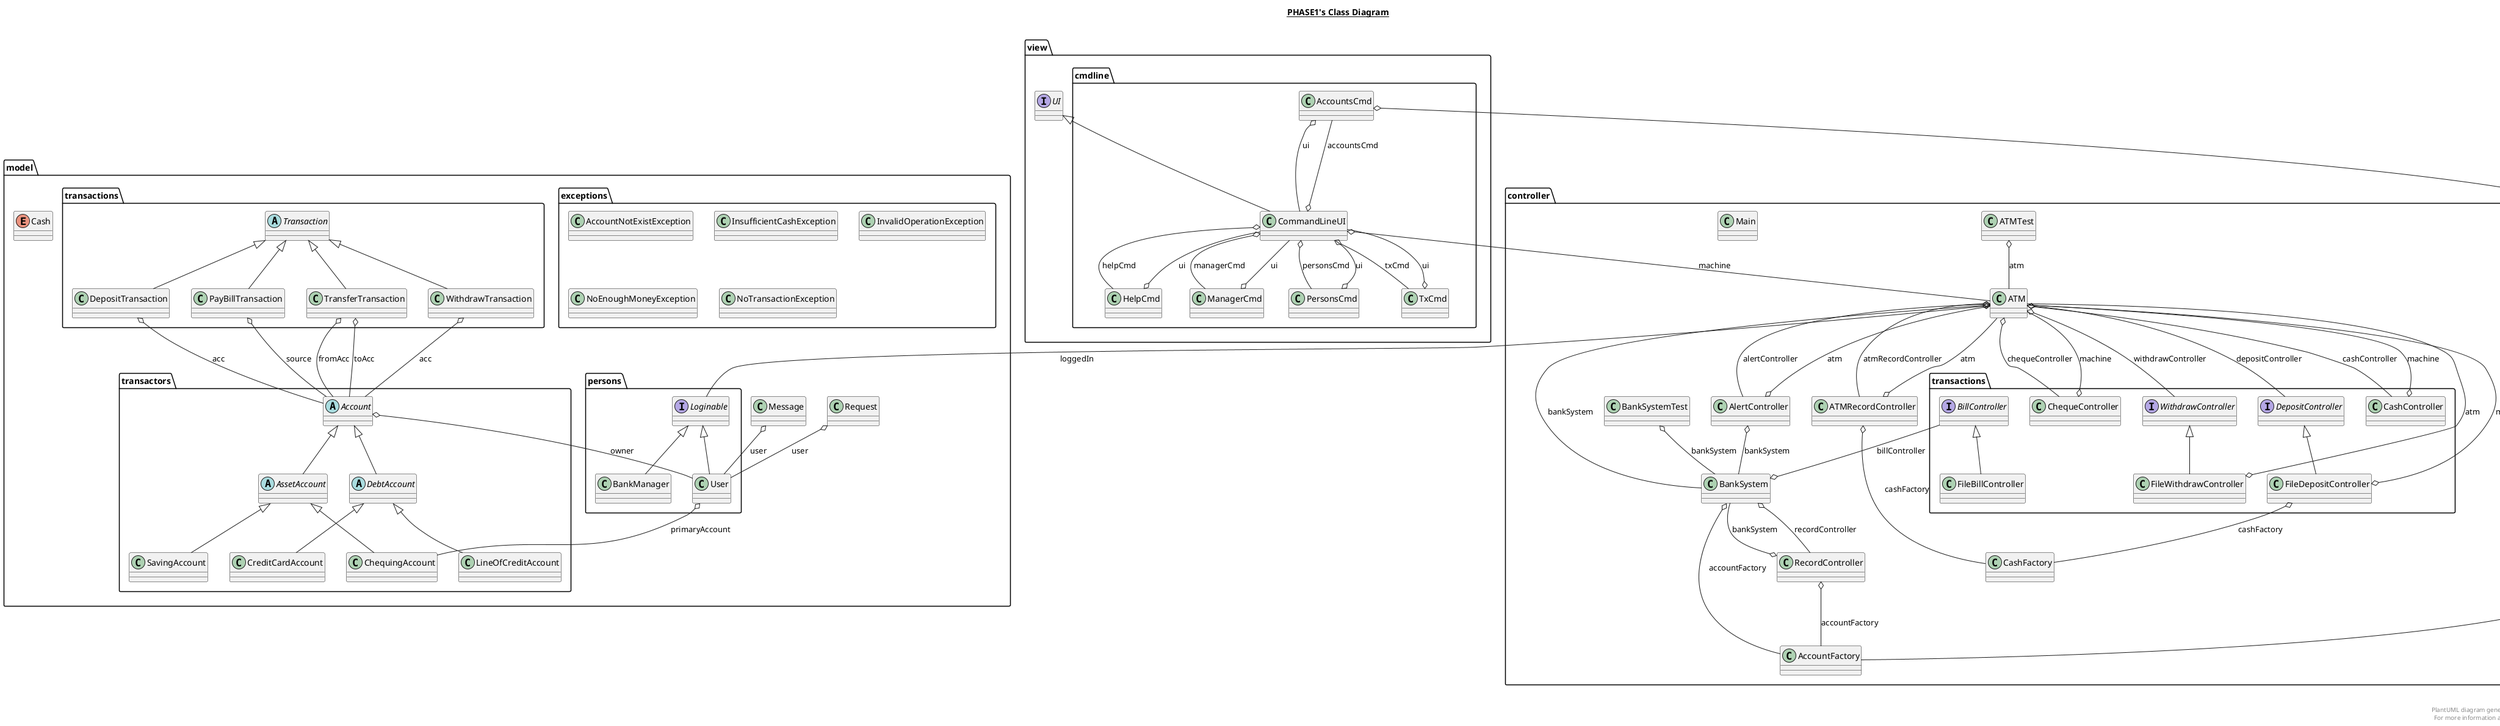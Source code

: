 @startuml

title __PHASE1's Class Diagram__\n

  package controller {
    class ATM {
    }
  }
  

  package controller {
    class ATMRecordController {
    }
  }
  

  package controller {
    class ATMTest {
    }
  }
  

  package model {
    package model.transactors {
      abstract class Account {
      }
    }
  }
  

  package controller {
    class AccountFactory {
    }
  }
  

  package model {
    package model.exceptions {
      class AccountNotExistException {
      }
    }
  }
  

  package view {
    package view.cmdline {
      class AccountsCmd {
      }
    }
  }
  

  package controller {
    class AlertController {
    }
  }
  

  package model {
    package model.transactors {
      abstract class AssetAccount {
      }
    }
  }
  

  package model {
    package model.persons {
      class BankManager {
      }
    }
  }
  

  package controller {
    class BankSystem {
    }
  }
  

  package controller {
    class BankSystemTest {
    }
  }
  

  package controller {
    package controller.transactions {
      interface BillController {
      }
    }
  }
  

  package model {
    enum Cash {
    }
  }
  

  package controller {
    package controller.transactions {
      class CashController {
      }
    }
  }
  

  package controller {
    class CashFactory {
    }
  }
  

  package controller {
    package controller.transactions {
      class ChequeController {
      }
    }
  }
  

  package model {
    package model.transactors {
      class ChequingAccount {
      }
    }
  }
  

  package view {
    package view.cmdline {
      class CommandLineUI {
      }
    }
  }
  

  package model {
    package model.transactors {
      class CreditCardAccount {
      }
    }
  }
  

  package model {
    package model.transactors {
      abstract class DebtAccount {
      }
    }
  }
  

  package controller {
    package controller.transactions {
      interface DepositController {
      }
    }
  }
  

  package model {
    package model.transactions {
      class DepositTransaction {
      }
    }
  }
  

  package controller {
    package controller.transactions {
      class FileBillController {
      }
    }
  }
  

  package controller {
    package controller.transactions {
      class FileDepositController {
      }
    }
  }
  

  package controller {
    package controller.transactions {
      class FileWithdrawController {
      }
    }
  }
  

  package view {
    package view.cmdline {
      class HelpCmd {
      }
    }
  }
  

  package model {
    package model.exceptions {
      class InsufficientCashException {
      }
    }
  }
  

  package model {
    package model.exceptions {
      class InvalidOperationException {
      }
    }
  }
  

  package model {
    package model.transactors {
      class LineOfCreditAccount {
      }
    }
  }
  

  package model {
    package model.persons {
      interface Loginable {
      }
    }
  }
  

  package controller {
    class Main {
    }
  }
  

  package view {
    package view.cmdline {
      class ManagerCmd {
      }
    }
  }
  

  package model {
    class Message {
    }
  }
  

  package model {
    package model.exceptions {
      class NoEnoughMoneyException {
      }
    }
  }
  

  package model {
    package model.exceptions {
      class NoTransactionException {
      }
    }
  }
  

  package model {
    package model.transactions {
      class PayBillTransaction {
      }
    }
  }
  

  package view {
    package view.cmdline {
      class PersonsCmd {
      }
    }
  }
  

  package controller {
    class RecordController {
    }
  }
  

  package model {
    class Request {
    }
  }
  

  package model {
    package model.transactors {
      class SavingAccount {
      }
    }
  }
  

  package model {
    package model.transactions {
      abstract class Transaction {
      }
    }
  }
  

  package model {
    package model.transactions {
      class TransferTransaction {
      }
    }
  }
  

  package view {
    package view.cmdline {
      class TxCmd {
      }
    }
  }
  

  package view {
    interface UI {
    }
  }
  

  package model {
    package model.persons {
      class User {
      }
    }
  }
  

  package controller {
    package controller.transactions {
      interface WithdrawController {
      }
    }
  }
  

  package model {
    package model.transactions {
      class WithdrawTransaction {
      }
    }
  }
  

  ATM o-- BankSystem : bankSystem
  ATM o-- Loginable : loggedIn
  ATM o-- CashController : cashController
  ATM o-- ChequeController : chequeController
  ATM o-- DepositController : depositController
  ATM o-- WithdrawController : withdrawController
  ATM o-- ATMRecordController : atmRecordController
  ATM o-- AlertController : alertController
  ATMRecordController o-- ATM : atm
  ATMRecordController o-- CashFactory : cashFactory
  ATMTest o-- ATM : atm
  Account o-- User : owner
  AccountsCmd o-- CommandLineUI : ui
  AccountsCmd o-- AccountFactory : accountFactory
  AlertController o-- BankSystem : bankSystem
  AlertController o-- ATM : atm
  AssetAccount -up-|> Account
  BankManager -up-|> Loginable
  BankSystem o-- BillController : billController
  BankSystem o-- RecordController : recordController
  BankSystem o-- AccountFactory : accountFactory
  BankSystemTest o-- BankSystem : bankSystem
  CashController o-- ATM : machine
  ChequeController o-- ATM : machine
  ChequingAccount -up-|> AssetAccount
  CommandLineUI -up-|> UI
  CommandLineUI o-- ATM : machine
  CommandLineUI o-- HelpCmd : helpCmd
  CommandLineUI o-- PersonsCmd : personsCmd
  CommandLineUI o-- AccountsCmd : accountsCmd
  CommandLineUI o-- TxCmd : txCmd
  CommandLineUI o-- ManagerCmd : managerCmd
  CreditCardAccount -up-|> DebtAccount
  DebtAccount -up-|> Account
  DepositTransaction -up-|> Transaction
  DepositTransaction o-- Account : acc
  FileBillController -up-|> BillController
  FileDepositController -up-|> DepositController
  FileDepositController o-- ATM : machine
  FileDepositController o-- CashFactory : cashFactory
  FileWithdrawController -up-|> WithdrawController
  FileWithdrawController o-- ATM : atm
  HelpCmd o-- CommandLineUI : ui
  LineOfCreditAccount -up-|> DebtAccount
  ManagerCmd o-- CommandLineUI : ui
  Message o-- User : user
  PayBillTransaction -up-|> Transaction
  PayBillTransaction o-- Account : source
  PersonsCmd o-- CommandLineUI : ui
  RecordController o-- BankSystem : bankSystem
  RecordController o-- AccountFactory : accountFactory
  Request o-- User : user
  SavingAccount -up-|> AssetAccount
  TransferTransaction -up-|> Transaction
  TransferTransaction o-- Account : fromAcc
  TransferTransaction o-- Account : toAcc
  TxCmd o-- CommandLineUI : ui
  User -up-|> Loginable
  User o-- ChequingAccount : primaryAccount
  WithdrawTransaction -up-|> Transaction
  WithdrawTransaction o-- Account : acc


right footer


PlantUML diagram generated by SketchIt! (https://bitbucket.org/pmesmeur/sketch.it)
For more information about this tool, please contact philippe.mesmeur@gmail.com
endfooter

@enduml
